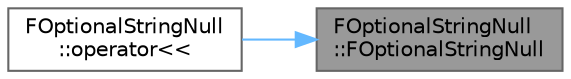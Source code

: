 digraph "FOptionalStringNull::FOptionalStringNull"
{
 // INTERACTIVE_SVG=YES
 // LATEX_PDF_SIZE
  bgcolor="transparent";
  edge [fontname=Helvetica,fontsize=10,labelfontname=Helvetica,labelfontsize=10];
  node [fontname=Helvetica,fontsize=10,shape=box,height=0.2,width=0.4];
  rankdir="RL";
  Node1 [id="Node000001",label="FOptionalStringNull\l::FOptionalStringNull",height=0.2,width=0.4,color="gray40", fillcolor="grey60", style="filled", fontcolor="black",tooltip=" "];
  Node1 -> Node2 [id="edge1_Node000001_Node000002",dir="back",color="steelblue1",style="solid",tooltip=" "];
  Node2 [id="Node000002",label="FOptionalStringNull\l::operator\<\<",height=0.2,width=0.4,color="grey40", fillcolor="white", style="filled",URL="$dd/d6d/classFOptionalStringNull.html#a74b8d47c4e416dea744c23160cf2b7a2",tooltip=" "];
}
